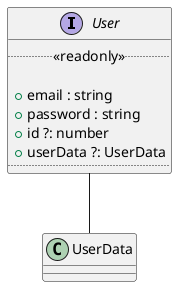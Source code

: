 @startuml User Diagram
interface User {
  ..<<readonly>>..

  + email : string
  + password : string
  + id ?: number
  + userData ?: UserData
  ....
}

User -- UserData
@enduml
